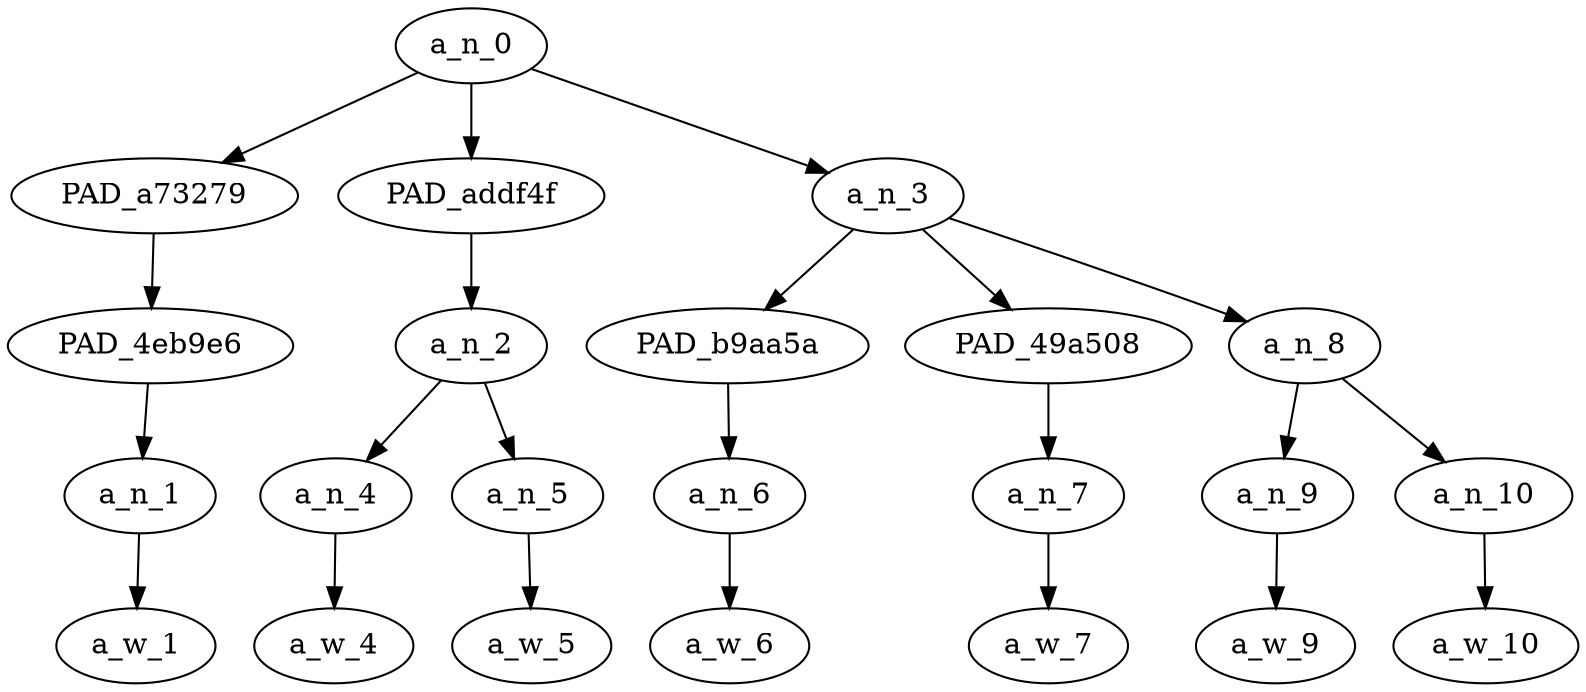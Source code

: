 strict digraph "" {
	a_n_0	[div_dir=1,
		index=0,
		level=4,
		pos="1.888888888888889,4!",
		text_span="[0, 1, 2, 3, 4, 5, 6]",
		value=0.99999997];
	PAD_a73279	[div_dir=1,
		index=0,
		level=3,
		pos="0.0,3!",
		text_span="[0]",
		value=0.12765630];
	a_n_0 -> PAD_a73279;
	PAD_addf4f	[div_dir=1,
		index=1,
		level=3,
		pos="1.5,3!",
		text_span="[1, 2]",
		value=0.27427260];
	a_n_0 -> PAD_addf4f;
	a_n_3	[div_dir=1,
		index=2,
		level=3,
		pos="4.166666666666667,3!",
		text_span="[3, 4, 5, 6]",
		value=0.59757167];
	a_n_0 -> a_n_3;
	PAD_4eb9e6	[div_dir=1,
		index=0,
		level=2,
		pos="0.0,2!",
		text_span="[0]",
		value=0.12765630];
	PAD_a73279 -> PAD_4eb9e6;
	a_n_1	[div_dir=1,
		index=0,
		level=1,
		pos="0.0,1!",
		text_span="[0]",
		value=0.12765630];
	PAD_4eb9e6 -> a_n_1;
	a_w_1	[div_dir=0,
		index=0,
		level=0,
		pos="0,0!",
		text_span="[0]",
		value="<user>"];
	a_n_1 -> a_w_1;
	a_n_2	[div_dir=1,
		index=1,
		level=2,
		pos="1.5,2!",
		text_span="[1, 2]",
		value=0.27427260];
	PAD_addf4f -> a_n_2;
	a_n_4	[div_dir=1,
		index=1,
		level=1,
		pos="1.0,1!",
		text_span="[1]",
		value=0.12689058];
	a_n_2 -> a_n_4;
	a_n_5	[div_dir=-1,
		index=2,
		level=1,
		pos="2.0,1!",
		text_span="[2]",
		value=0.14711435];
	a_n_2 -> a_n_5;
	a_w_4	[div_dir=0,
		index=1,
		level=0,
		pos="1,0!",
		text_span="[1]",
		value=i];
	a_n_4 -> a_w_4;
	a_w_5	[div_dir=0,
		index=2,
		level=0,
		pos="2,0!",
		text_span="[2]",
		value=fucking];
	a_n_5 -> a_w_5;
	PAD_b9aa5a	[div_dir=-1,
		index=2,
		level=2,
		pos="3.0,2!",
		text_span="[3]",
		value=0.23472777];
	a_n_3 -> PAD_b9aa5a;
	PAD_49a508	[div_dir=-1,
		index=3,
		level=2,
		pos="4.0,2!",
		text_span="[4]",
		value=0.12736137];
	a_n_3 -> PAD_49a508;
	a_n_8	[div_dir=1,
		index=4,
		level=2,
		pos="5.5,2!",
		text_span="[5, 6]",
		value=0.23509134];
	a_n_3 -> a_n_8;
	a_n_6	[div_dir=-1,
		index=3,
		level=1,
		pos="3.0,1!",
		text_span="[3]",
		value=0.23472777];
	PAD_b9aa5a -> a_n_6;
	a_w_6	[div_dir=0,
		index=3,
		level=0,
		pos="3,0!",
		text_span="[3]",
		value=hate];
	a_n_6 -> a_w_6;
	a_n_7	[div_dir=-1,
		index=4,
		level=1,
		pos="4.0,1!",
		text_span="[4]",
		value=0.12736137];
	PAD_49a508 -> a_n_7;
	a_w_7	[div_dir=0,
		index=4,
		level=0,
		pos="4,0!",
		text_span="[4]",
		value=you];
	a_n_7 -> a_w_7;
	a_n_9	[div_dir=1,
		index=5,
		level=1,
		pos="5.0,1!",
		text_span="[5]",
		value=0.11236451];
	a_n_8 -> a_n_9;
	a_n_10	[div_dir=1,
		index=6,
		level=1,
		pos="6.0,1!",
		text_span="[6]",
		value=0.12160628];
	a_n_8 -> a_n_10;
	a_w_9	[div_dir=0,
		index=5,
		level=0,
		pos="5,0!",
		text_span="[5]",
		value=for];
	a_n_9 -> a_w_9;
	a_w_10	[div_dir=0,
		index=6,
		level=0,
		pos="6,0!",
		text_span="[6]",
		value=this];
	a_n_10 -> a_w_10;
}
